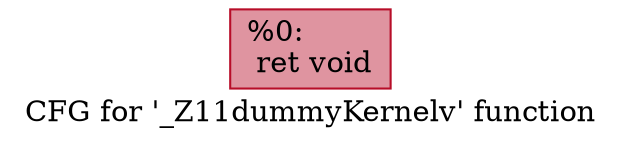 digraph "CFG for '_Z11dummyKernelv' function" {
	label="CFG for '_Z11dummyKernelv' function";

	Node0x4c6c1a0 [shape=record,color="#b70d28ff", style=filled, fillcolor="#b70d2870",label="{%0:\l  ret void\l}"];
}
